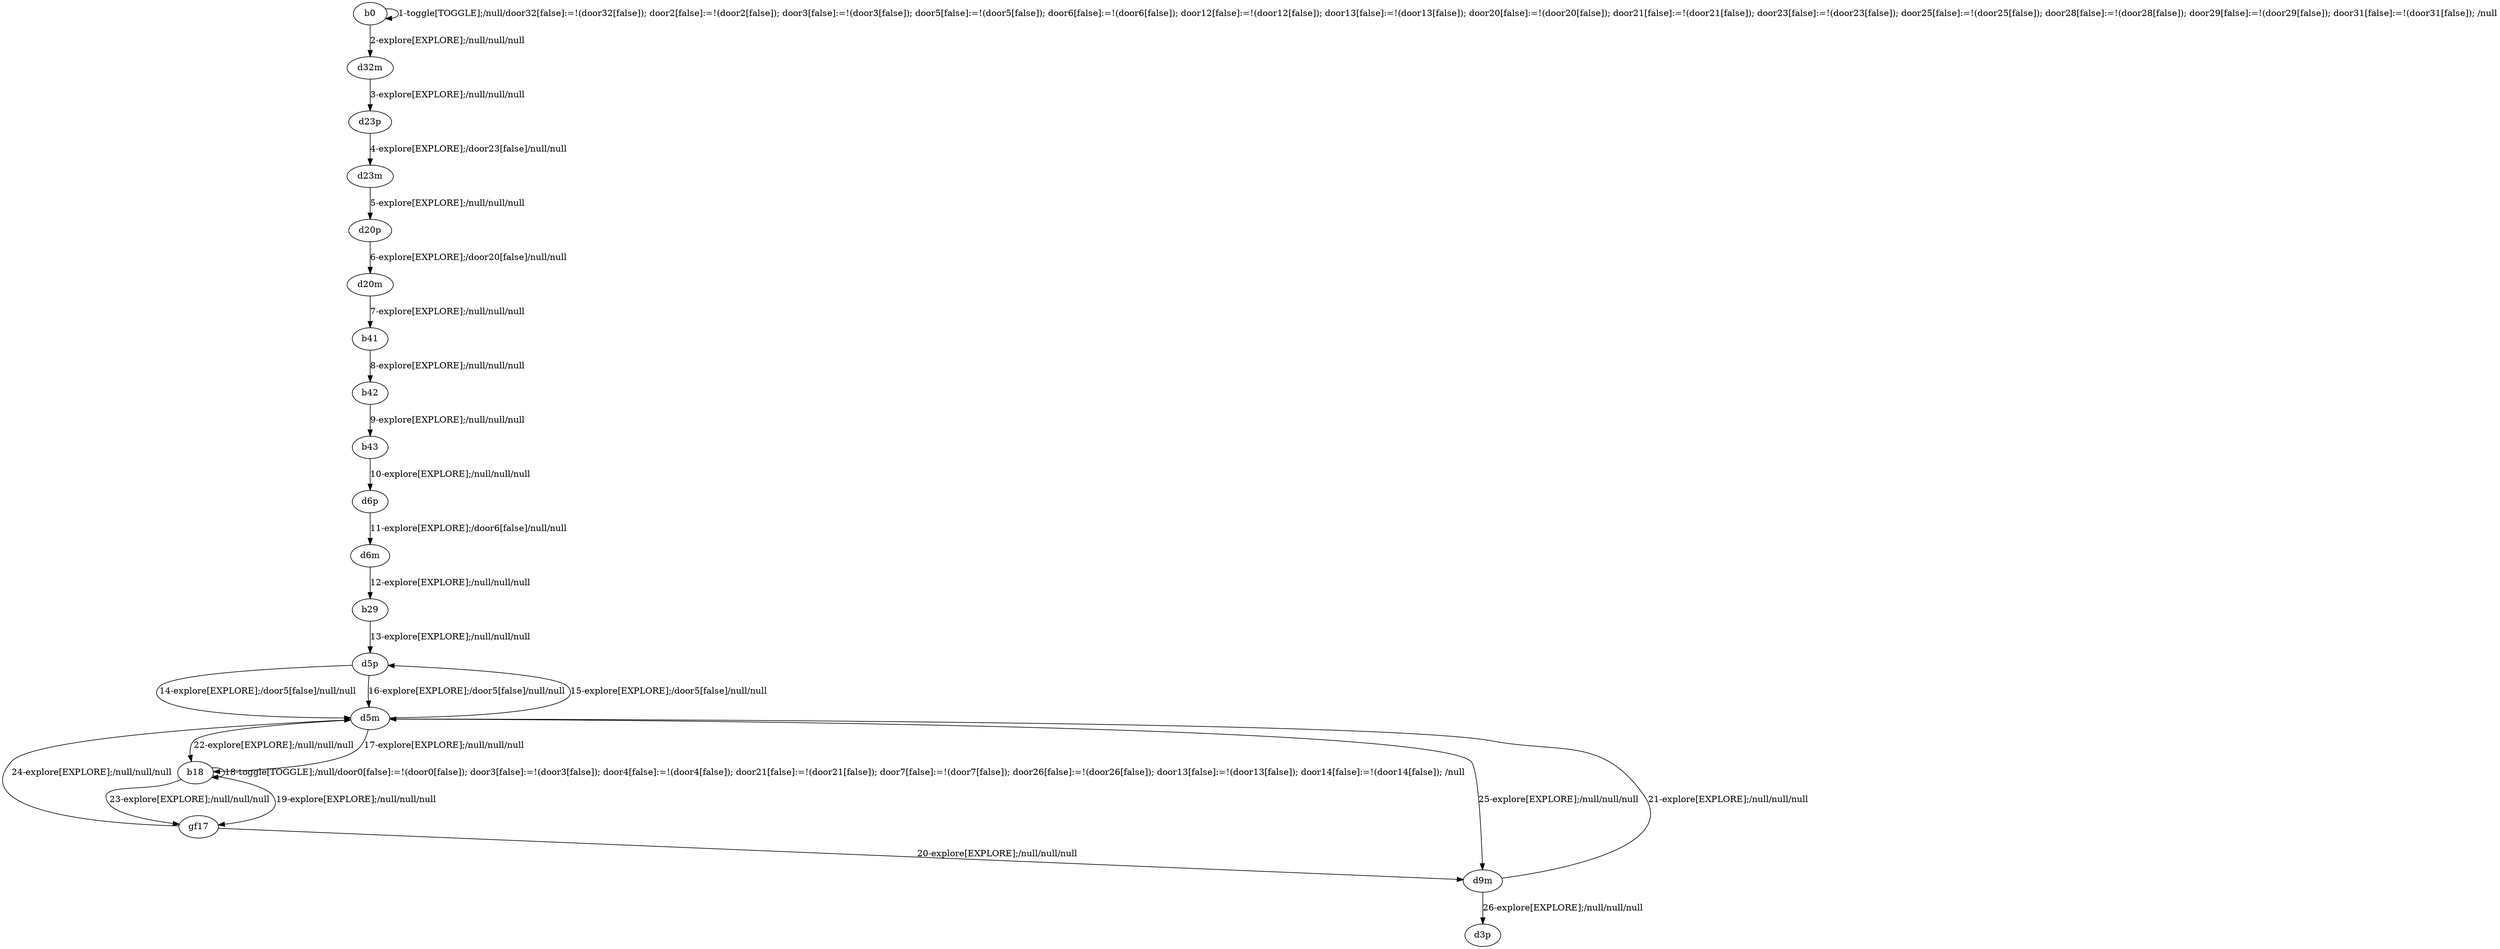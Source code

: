 # Total number of goals covered by this test: 1
# d9m --> d5m

digraph g {
"b0" -> "b0" [label = "1-toggle[TOGGLE];/null/door32[false]:=!(door32[false]); door2[false]:=!(door2[false]); door3[false]:=!(door3[false]); door5[false]:=!(door5[false]); door6[false]:=!(door6[false]); door12[false]:=!(door12[false]); door13[false]:=!(door13[false]); door20[false]:=!(door20[false]); door21[false]:=!(door21[false]); door23[false]:=!(door23[false]); door25[false]:=!(door25[false]); door28[false]:=!(door28[false]); door29[false]:=!(door29[false]); door31[false]:=!(door31[false]); /null"];
"b0" -> "d32m" [label = "2-explore[EXPLORE];/null/null/null"];
"d32m" -> "d23p" [label = "3-explore[EXPLORE];/null/null/null"];
"d23p" -> "d23m" [label = "4-explore[EXPLORE];/door23[false]/null/null"];
"d23m" -> "d20p" [label = "5-explore[EXPLORE];/null/null/null"];
"d20p" -> "d20m" [label = "6-explore[EXPLORE];/door20[false]/null/null"];
"d20m" -> "b41" [label = "7-explore[EXPLORE];/null/null/null"];
"b41" -> "b42" [label = "8-explore[EXPLORE];/null/null/null"];
"b42" -> "b43" [label = "9-explore[EXPLORE];/null/null/null"];
"b43" -> "d6p" [label = "10-explore[EXPLORE];/null/null/null"];
"d6p" -> "d6m" [label = "11-explore[EXPLORE];/door6[false]/null/null"];
"d6m" -> "b29" [label = "12-explore[EXPLORE];/null/null/null"];
"b29" -> "d5p" [label = "13-explore[EXPLORE];/null/null/null"];
"d5p" -> "d5m" [label = "14-explore[EXPLORE];/door5[false]/null/null"];
"d5m" -> "d5p" [label = "15-explore[EXPLORE];/door5[false]/null/null"];
"d5p" -> "d5m" [label = "16-explore[EXPLORE];/door5[false]/null/null"];
"d5m" -> "b18" [label = "17-explore[EXPLORE];/null/null/null"];
"b18" -> "b18" [label = "18-toggle[TOGGLE];/null/door0[false]:=!(door0[false]); door3[false]:=!(door3[false]); door4[false]:=!(door4[false]); door21[false]:=!(door21[false]); door7[false]:=!(door7[false]); door26[false]:=!(door26[false]); door13[false]:=!(door13[false]); door14[false]:=!(door14[false]); /null"];
"b18" -> "gf17" [label = "19-explore[EXPLORE];/null/null/null"];
"gf17" -> "d9m" [label = "20-explore[EXPLORE];/null/null/null"];
"d9m" -> "d5m" [label = "21-explore[EXPLORE];/null/null/null"];
"d5m" -> "b18" [label = "22-explore[EXPLORE];/null/null/null"];
"b18" -> "gf17" [label = "23-explore[EXPLORE];/null/null/null"];
"gf17" -> "d5m" [label = "24-explore[EXPLORE];/null/null/null"];
"d5m" -> "d9m" [label = "25-explore[EXPLORE];/null/null/null"];
"d9m" -> "d3p" [label = "26-explore[EXPLORE];/null/null/null"];
}